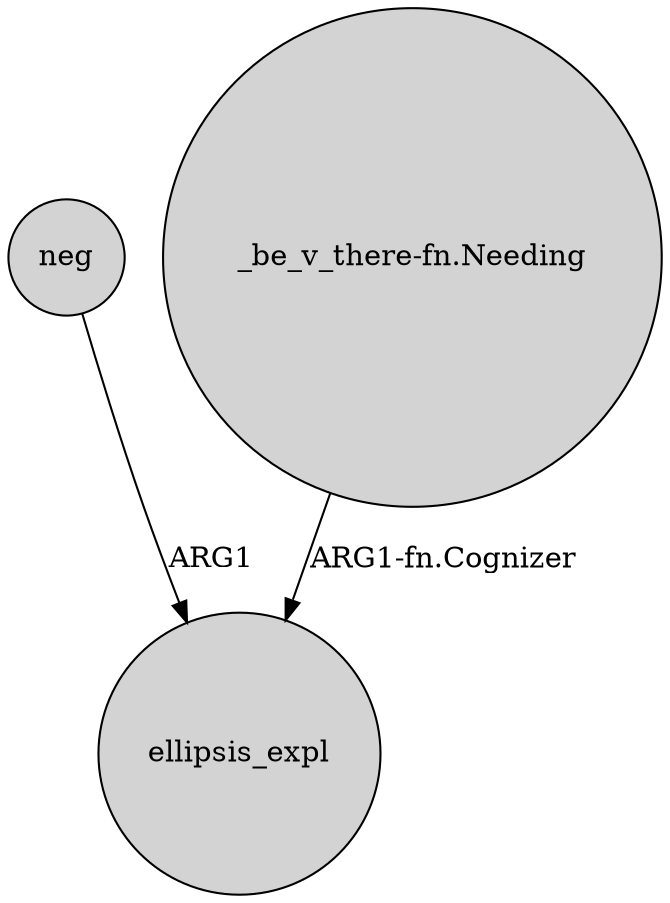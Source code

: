 digraph {
	node [shape=circle style=filled]
	neg -> ellipsis_expl [label=ARG1]
	"_be_v_there-fn.Needing" -> ellipsis_expl [label="ARG1-fn.Cognizer"]
}
